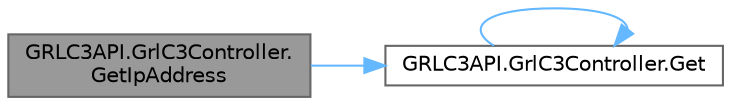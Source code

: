digraph "GRLC3API.GrlC3Controller.GetIpAddress"
{
 // LATEX_PDF_SIZE
  bgcolor="transparent";
  edge [fontname=Helvetica,fontsize=10,labelfontname=Helvetica,labelfontsize=10];
  node [fontname=Helvetica,fontsize=10,shape=box,height=0.2,width=0.4];
  rankdir="LR";
  Node1 [label="GRLC3API.GrlC3Controller.\lGetIpAddress",height=0.2,width=0.4,color="gray40", fillcolor="grey60", style="filled", fontcolor="black",tooltip="IP address of the GRL-WP-BST-C3 controller. You can find the IP address of the controller in the GRL-..."];
  Node1 -> Node2 [color="steelblue1",style="solid"];
  Node2 [label="GRLC3API.GrlC3Controller.Get",height=0.2,width=0.4,color="grey40", fillcolor="white", style="filled",URL="$db/d41/class_g_r_l_c3_a_p_i_1_1_grl_c3_controller.html#a4c6dc6ce4ea37ac94789cebbcb46c39f",tooltip="Call Get method of Rest API's  C# Example:"];
  Node2 -> Node2 [color="steelblue1",style="solid"];
}
